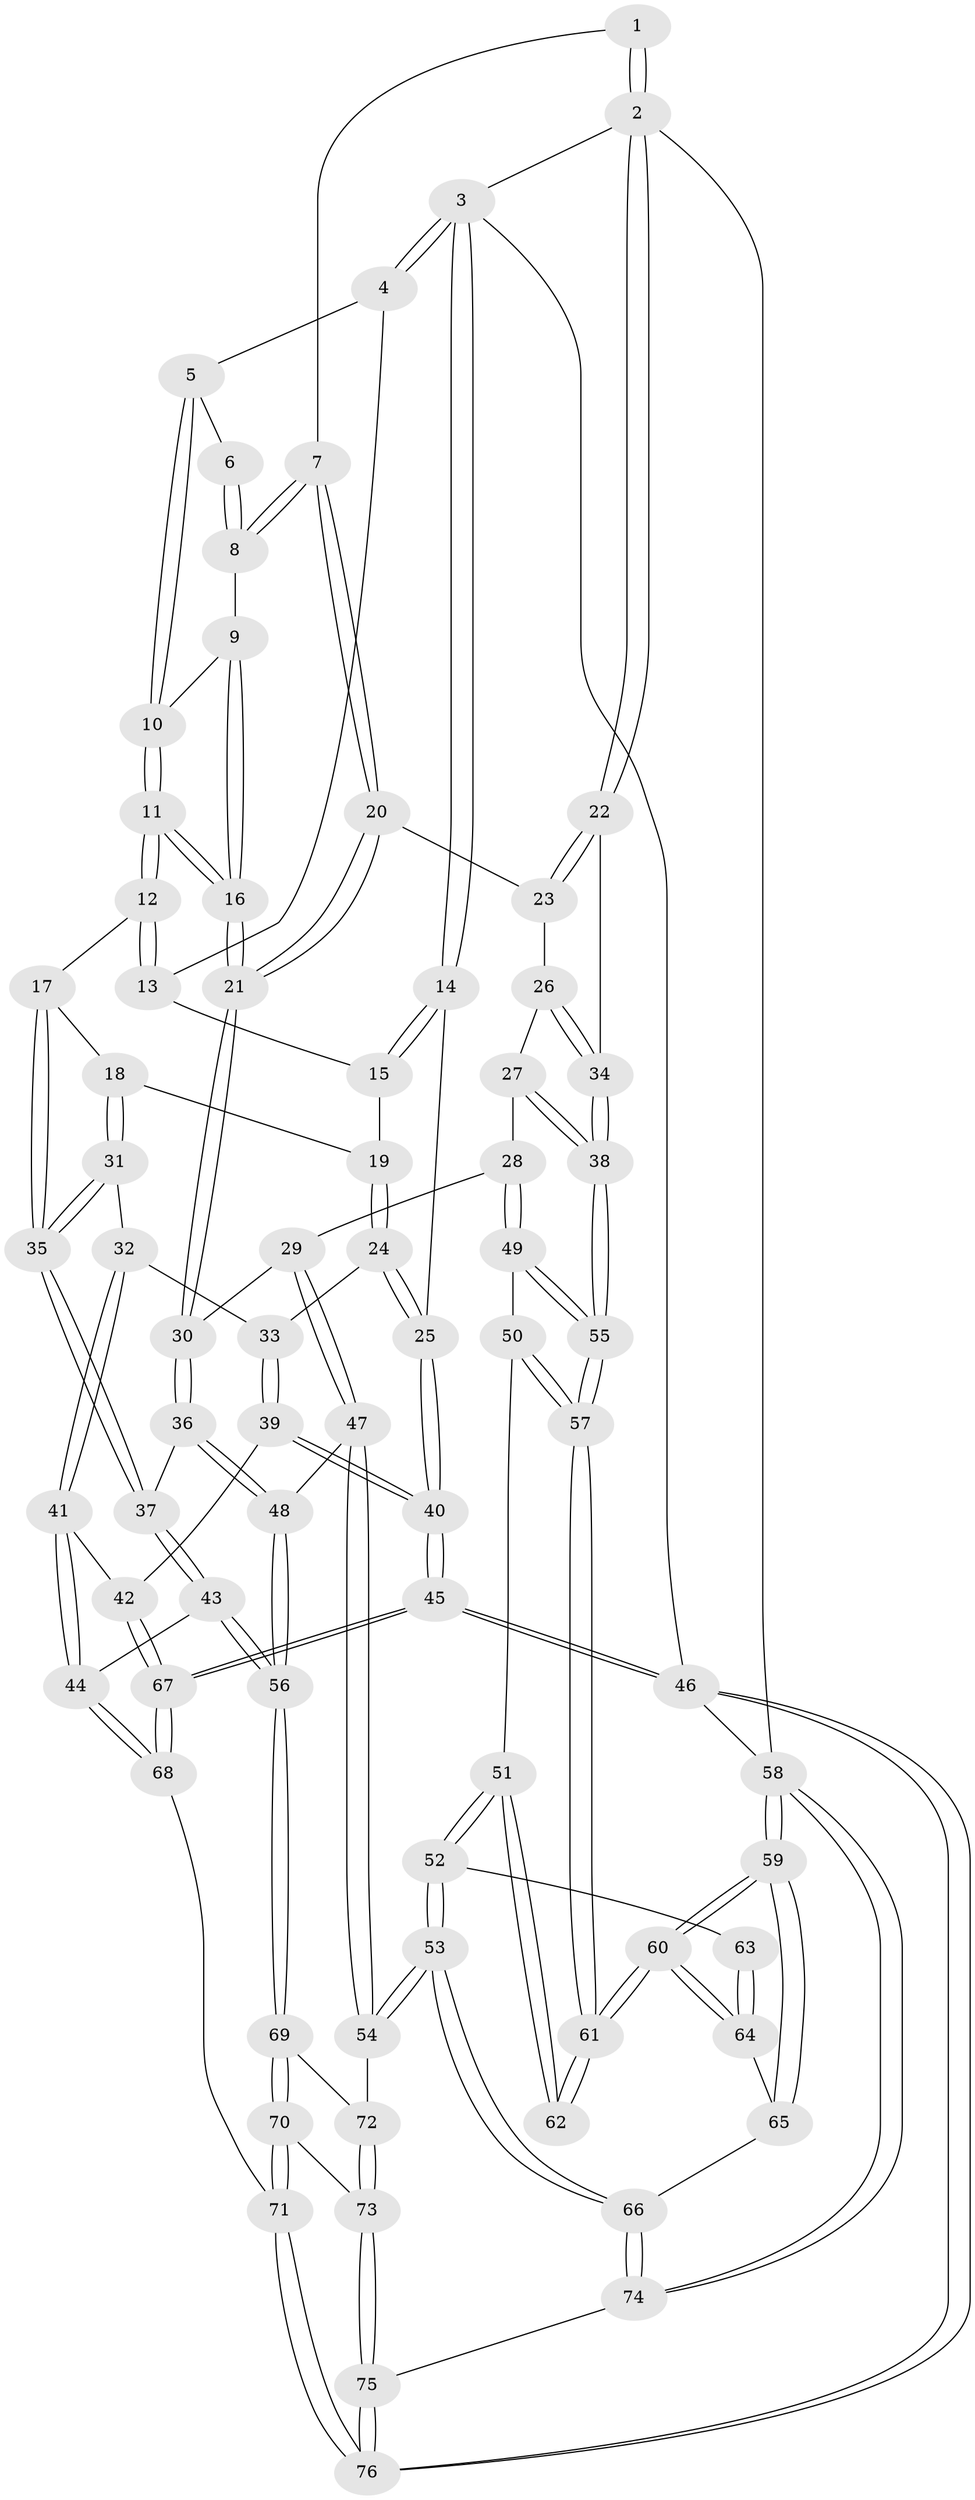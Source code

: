 // Generated by graph-tools (version 1.1) at 2025/11/02/27/25 16:11:52]
// undirected, 76 vertices, 187 edges
graph export_dot {
graph [start="1"]
  node [color=gray90,style=filled];
  1 [pos="+0.9391197065496663+0"];
  2 [pos="+1+0"];
  3 [pos="+0+0"];
  4 [pos="+0.35723505891677676+0"];
  5 [pos="+0.5174252499411356+0"];
  6 [pos="+0.6081488773264527+0"];
  7 [pos="+0.8460547790988949+0.18418891024371978"];
  8 [pos="+0.8391899748073259+0.18011271633694328"];
  9 [pos="+0.6608451016840876+0.0865952070872248"];
  10 [pos="+0.5630350689451297+0"];
  11 [pos="+0.49233520168941636+0.3064068826319481"];
  12 [pos="+0.3654124854662164+0.27834386577928943"];
  13 [pos="+0.3253920234131161+0"];
  14 [pos="+0+0"];
  15 [pos="+0.12312208612965123+0.11528326515644298"];
  16 [pos="+0.5327906871279656+0.331517065563698"];
  17 [pos="+0.3570945235430893+0.28263752033154277"];
  18 [pos="+0.33435021611918997+0.28719256308129315"];
  19 [pos="+0.1659350560235773+0.27734191885929593"];
  20 [pos="+0.8461660370200262+0.18449865766297147"];
  21 [pos="+0.6002540827377705+0.39334114954280514"];
  22 [pos="+1+0.3302910247485945"];
  23 [pos="+0.9556238655161651+0.24430665088989584"];
  24 [pos="+0.04166048695894216+0.3744583332798724"];
  25 [pos="+0+0.34762003723463625"];
  26 [pos="+0.832924861567462+0.41863864460783273"];
  27 [pos="+0.7684452244206186+0.479426728505288"];
  28 [pos="+0.6903530486395841+0.5004599344269142"];
  29 [pos="+0.6304186218200778+0.45959079679881026"];
  30 [pos="+0.608926524160439+0.4358744826501985"];
  31 [pos="+0.21378434005352331+0.5042889947075022"];
  32 [pos="+0.16661618267591385+0.5121830158814387"];
  33 [pos="+0.11624717570027718+0.486329863336655"];
  34 [pos="+1+0.484050459887956"];
  35 [pos="+0.33450931488206037+0.5458070706658865"];
  36 [pos="+0.4417625209039123+0.5662717754503789"];
  37 [pos="+0.3528215731607472+0.5670759182964873"];
  38 [pos="+1+0.5195616220527862"];
  39 [pos="+0.07032315755801029+0.5645713596140064"];
  40 [pos="+0+0.7908962835156021"];
  41 [pos="+0.19529885601207822+0.7152469794546723"];
  42 [pos="+0.13492993836810024+0.7289973681498438"];
  43 [pos="+0.2713092396610743+0.7218483114970753"];
  44 [pos="+0.22480295713284915+0.7241758850743242"];
  45 [pos="+0+0.887066778509738"];
  46 [pos="+0+1"];
  47 [pos="+0.5473850009015736+0.7519018398990898"];
  48 [pos="+0.47470638724870673+0.7107255405810297"];
  49 [pos="+0.7218117017108459+0.5625679526474543"];
  50 [pos="+0.734691791364245+0.592669138396819"];
  51 [pos="+0.7608167451771553+0.6812100269489161"];
  52 [pos="+0.7569824592687899+0.6984927037259899"];
  53 [pos="+0.7123453001684428+0.842591298061558"];
  54 [pos="+0.5786344253821056+0.7956499557059276"];
  55 [pos="+1+0.5285204511359674"];
  56 [pos="+0.33003595745172476+0.7652187855118687"];
  57 [pos="+1+0.5387451667468598"];
  58 [pos="+1+1"];
  59 [pos="+1+1"];
  60 [pos="+1+0.9437919334681101"];
  61 [pos="+1+0.5638741233988596"];
  62 [pos="+1+0.6227801923289684"];
  63 [pos="+0.9515896344980072+0.75402879311413"];
  64 [pos="+0.8978992178699186+0.83430657697855"];
  65 [pos="+0.8330783867339463+0.8692581572722657"];
  66 [pos="+0.7301934932055955+0.878477633000432"];
  67 [pos="+0+0.8706491898190638"];
  68 [pos="+0.2068953958059981+0.9092734846137933"];
  69 [pos="+0.34026284549077523+0.7963414792824277"];
  70 [pos="+0.3519902845812203+0.8566097778841683"];
  71 [pos="+0.27862657528702217+0.9766155271108853"];
  72 [pos="+0.5457570082369058+0.8183482680237796"];
  73 [pos="+0.4595798564319937+0.8943003618828413"];
  74 [pos="+0.6807549112076368+1"];
  75 [pos="+0.4958427680470666+1"];
  76 [pos="+0.30684843601980955+1"];
  1 -- 2;
  1 -- 2;
  1 -- 7;
  2 -- 3;
  2 -- 22;
  2 -- 22;
  2 -- 58;
  3 -- 4;
  3 -- 4;
  3 -- 14;
  3 -- 14;
  3 -- 46;
  4 -- 5;
  4 -- 13;
  5 -- 6;
  5 -- 10;
  5 -- 10;
  6 -- 8;
  6 -- 8;
  7 -- 8;
  7 -- 8;
  7 -- 20;
  7 -- 20;
  8 -- 9;
  9 -- 10;
  9 -- 16;
  9 -- 16;
  10 -- 11;
  10 -- 11;
  11 -- 12;
  11 -- 12;
  11 -- 16;
  11 -- 16;
  12 -- 13;
  12 -- 13;
  12 -- 17;
  13 -- 15;
  14 -- 15;
  14 -- 15;
  14 -- 25;
  15 -- 19;
  16 -- 21;
  16 -- 21;
  17 -- 18;
  17 -- 35;
  17 -- 35;
  18 -- 19;
  18 -- 31;
  18 -- 31;
  19 -- 24;
  19 -- 24;
  20 -- 21;
  20 -- 21;
  20 -- 23;
  21 -- 30;
  21 -- 30;
  22 -- 23;
  22 -- 23;
  22 -- 34;
  23 -- 26;
  24 -- 25;
  24 -- 25;
  24 -- 33;
  25 -- 40;
  25 -- 40;
  26 -- 27;
  26 -- 34;
  26 -- 34;
  27 -- 28;
  27 -- 38;
  27 -- 38;
  28 -- 29;
  28 -- 49;
  28 -- 49;
  29 -- 30;
  29 -- 47;
  29 -- 47;
  30 -- 36;
  30 -- 36;
  31 -- 32;
  31 -- 35;
  31 -- 35;
  32 -- 33;
  32 -- 41;
  32 -- 41;
  33 -- 39;
  33 -- 39;
  34 -- 38;
  34 -- 38;
  35 -- 37;
  35 -- 37;
  36 -- 37;
  36 -- 48;
  36 -- 48;
  37 -- 43;
  37 -- 43;
  38 -- 55;
  38 -- 55;
  39 -- 40;
  39 -- 40;
  39 -- 42;
  40 -- 45;
  40 -- 45;
  41 -- 42;
  41 -- 44;
  41 -- 44;
  42 -- 67;
  42 -- 67;
  43 -- 44;
  43 -- 56;
  43 -- 56;
  44 -- 68;
  44 -- 68;
  45 -- 46;
  45 -- 46;
  45 -- 67;
  45 -- 67;
  46 -- 76;
  46 -- 76;
  46 -- 58;
  47 -- 48;
  47 -- 54;
  47 -- 54;
  48 -- 56;
  48 -- 56;
  49 -- 50;
  49 -- 55;
  49 -- 55;
  50 -- 51;
  50 -- 57;
  50 -- 57;
  51 -- 52;
  51 -- 52;
  51 -- 62;
  51 -- 62;
  52 -- 53;
  52 -- 53;
  52 -- 63;
  53 -- 54;
  53 -- 54;
  53 -- 66;
  53 -- 66;
  54 -- 72;
  55 -- 57;
  55 -- 57;
  56 -- 69;
  56 -- 69;
  57 -- 61;
  57 -- 61;
  58 -- 59;
  58 -- 59;
  58 -- 74;
  58 -- 74;
  59 -- 60;
  59 -- 60;
  59 -- 65;
  59 -- 65;
  60 -- 61;
  60 -- 61;
  60 -- 64;
  60 -- 64;
  61 -- 62;
  61 -- 62;
  63 -- 64;
  63 -- 64;
  64 -- 65;
  65 -- 66;
  66 -- 74;
  66 -- 74;
  67 -- 68;
  67 -- 68;
  68 -- 71;
  69 -- 70;
  69 -- 70;
  69 -- 72;
  70 -- 71;
  70 -- 71;
  70 -- 73;
  71 -- 76;
  71 -- 76;
  72 -- 73;
  72 -- 73;
  73 -- 75;
  73 -- 75;
  74 -- 75;
  75 -- 76;
  75 -- 76;
}
